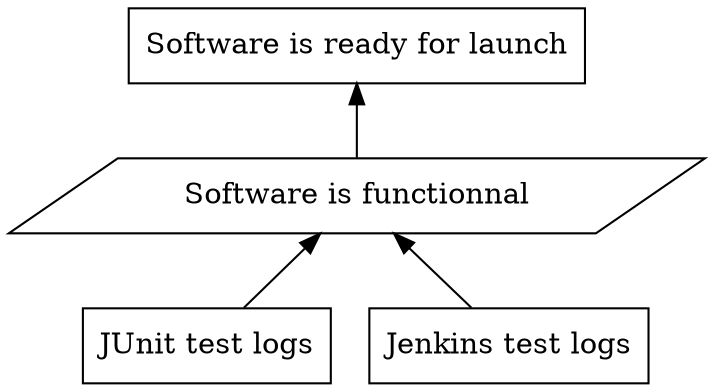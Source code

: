 digraph G {
	rankdir = "BT"
	C [shape=box, label="Software is ready for launch"];
	S [shape=polygon, sides=4, skew=.4, label="Software is functionnal"];
	A [shape=box, label="JUnit test logs"];
	B [shape=box, label="Jenkins test logs"];
	S -> C;
	A -> S;
	B -> S;
}
